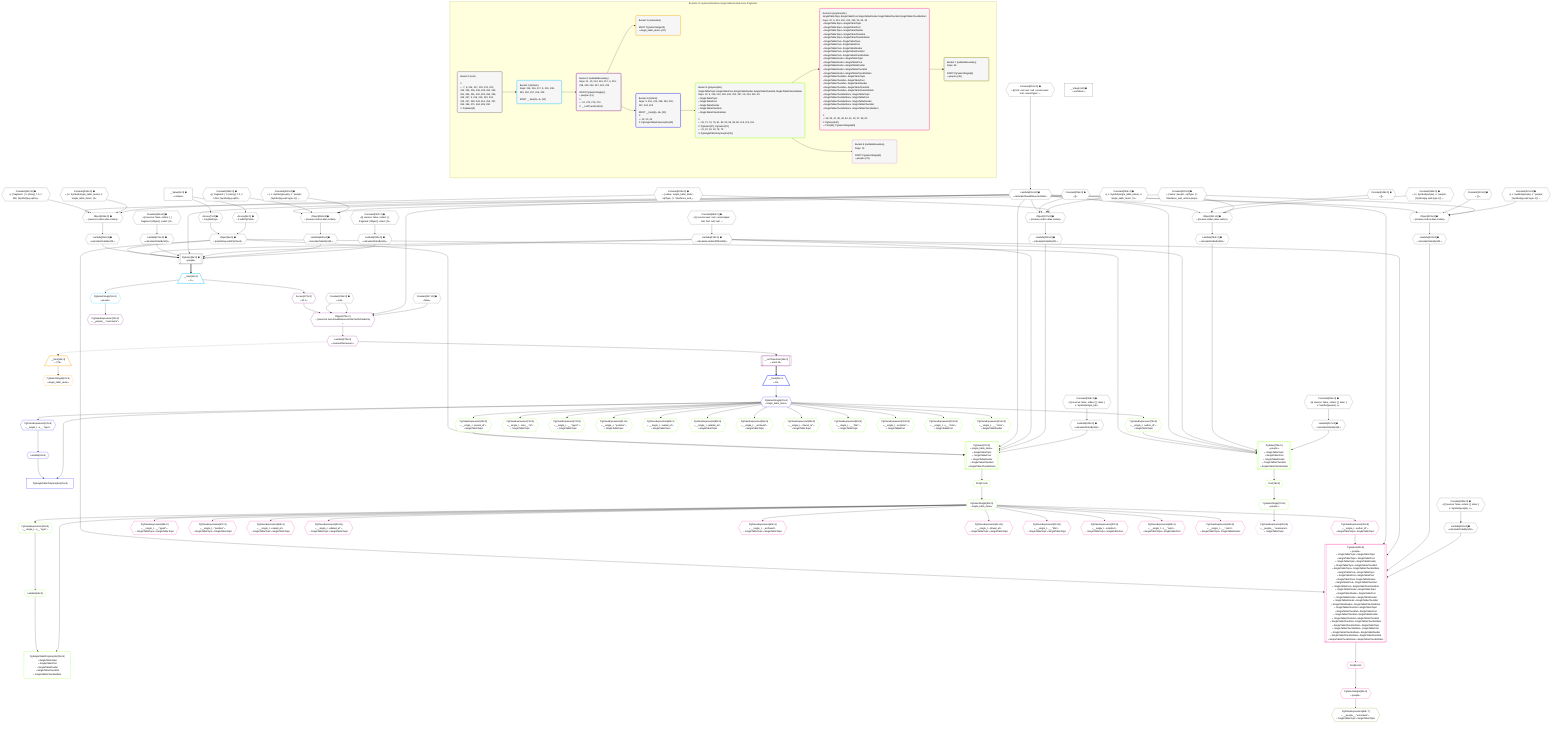 %%{init: {'themeVariables': { 'fontSize': '12px'}}}%%
graph TD
    classDef path fill:#eee,stroke:#000,color:#000
    classDef plan fill:#fff,stroke-width:1px,color:#000
    classDef itemplan fill:#fff,stroke-width:2px,color:#000
    classDef unbatchedplan fill:#dff,stroke-width:1px,color:#000
    classDef sideeffectplan fill:#fcc,stroke-width:2px,color:#000
    classDef bucket fill:#f6f6f6,color:#000,stroke-width:2px,text-align:left


    %% plan dependencies
    PgSelect6[["PgSelect[6∈0] ➊<br />ᐸpeopleᐳ"]]:::plan
    Object9{{"Object[9∈0] ➊<br />ᐸ{pgSettings,withPgClient}ᐳ"}}:::plan
    Lambda219{{"Lambda[219∈0] ➊<br />ᐸcalculateLimitAndOffsetSQLᐳ"}}:::plan
    Lambda266{{"Lambda[266∈0] ➊<br />ᐸcalculateOrderBySQLᐳ"}}:::plan
    Lambda271{{"Lambda[271∈0] ➊<br />ᐸcalculateOrderBySQLᐳ"}}:::plan
    Lambda216{{"Lambda[216∈0] ➊<br />ᐸcalculateShouldReverseOrderᐳ"}}:::plan
    Lambda285{{"Lambda[285∈0] ➊<br />ᐸcalculateOrderBySQLᐳ"}}:::plan
    Lambda290{{"Lambda[290∈0] ➊<br />ᐸcalculateOrderBySQLᐳ"}}:::plan
    Object9 & Lambda219 & Lambda266 & Lambda271 & Lambda216 & Lambda219 & Lambda285 & Lambda290 --> PgSelect6
    Object223{{"Object[223∈0] ➊<br />ᐸ{reverse,orders,alias,codec}ᐳ"}}:::plan
    Constant220{{"Constant[220∈0] ➊<br />ᐸ[]ᐳ"}}:::plan
    Constant221{{"Constant[221∈0] ➊<br />ᐸ{ s: Symbol(people), n: 'people', [Symbol(pg-sql2-type-1)]: ᐳ"}}:::plan
    Constant222{{"Constant[222∈0] ➊<br />ᐸ{ name: 'people', sqlType: { t: 'interfaces_and_unions.peoplᐳ"}}:::plan
    Lambda216 & Constant220 & Constant221 & Constant222 --> Object223
    Object237{{"Object[237∈0] ➊<br />ᐸ{reverse,orders,alias,codec}ᐳ"}}:::plan
    Constant234{{"Constant[234∈0] ➊<br />ᐸ[]ᐳ"}}:::plan
    Constant235{{"Constant[235∈0] ➊<br />ᐸ{ s: Symbol(single_table_items), n: 'single_table_items', [Sᐳ"}}:::plan
    Constant236{{"Constant[236∈0] ➊<br />ᐸ{ name: 'single_table_items', sqlType: { t: 'interfaces_and_ᐳ"}}:::plan
    Lambda216 & Constant234 & Constant235 & Constant236 --> Object237
    Object251{{"Object[251∈0] ➊<br />ᐸ{reverse,orders,alias,codec}ᐳ"}}:::plan
    Constant248{{"Constant[248∈0] ➊<br />ᐸ[]ᐳ"}}:::plan
    Constant249{{"Constant[249∈0] ➊<br />ᐸ{ s: Symbol(people), n: 'people', [Symbol(pg-sql2-type-1)]: ᐳ"}}:::plan
    Lambda216 & Constant248 & Constant249 & Constant222 --> Object251
    Object265{{"Object[265∈0] ➊<br />ᐸ{reverse,orders,alias,codec}ᐳ"}}:::plan
    Constant262{{"Constant[262∈0] ➊<br />ᐸ[ { fragment: { n: [Array], f: 0, c: 266, [Symbol(pg-sql2-tyᐳ"}}:::plan
    Constant263{{"Constant[263∈0] ➊<br />ᐸ{ s: Symbol(single_table_items), n: 'single_table_items', [Sᐳ"}}:::plan
    Lambda216 & Constant262 & Constant263 & Constant236 --> Object265
    Object284{{"Object[284∈0] ➊<br />ᐸ{reverse,orders,alias,codec}ᐳ"}}:::plan
    Constant281{{"Constant[281∈0] ➊<br />ᐸ[ { fragment: { n: [Array], f: 0, c: 1024, [Symbol(pg-sql2-tᐳ"}}:::plan
    Constant282{{"Constant[282∈0] ➊<br />ᐸ{ s: Symbol(people), n: 'people', [Symbol(pg-sql2-type-1)]: ᐳ"}}:::plan
    Lambda216 & Constant281 & Constant282 & Constant222 --> Object284
    Access7{{"Access[7∈0] ➊<br />ᐸ2.pgSettingsᐳ"}}:::plan
    Access8{{"Access[8∈0] ➊<br />ᐸ2.withPgClientᐳ"}}:::plan
    Access7 & Access8 --> Object9
    __Value2["__Value[2∈0] ➊<br />ᐸcontextᐳ"]:::plan
    __Value2 --> Access7
    __Value2 --> Access8
    Constant291{{"Constant[291∈0] ➊<br />ᐸ§{ first: null, last: null, cursorLower: null, cursorUpper: ᐳ"}}:::plan
    Constant291 --> Lambda216
    Constant292{{"Constant[292∈0] ➊<br />ᐸ§{ cursorLower: null, cursorUpper: null, first: null, last: ᐳ"}}:::plan
    Constant292 --> Lambda219
    Lambda224{{"Lambda[224∈0] ➊<br />ᐸcalculateOrderBySQLᐳ"}}:::plan
    Object223 --> Lambda224
    Lambda229{{"Lambda[229∈0] ➊<br />ᐸcalculateOrderBySQLᐳ"}}:::plan
    Constant293{{"Constant[293∈0] ➊<br />ᐸ§{ reverse: false, orders: [], alias: { s: Symbol(people), nᐳ"}}:::plan
    Constant293 --> Lambda229
    Lambda238{{"Lambda[238∈0] ➊<br />ᐸcalculateOrderBySQLᐳ"}}:::plan
    Object237 --> Lambda238
    Lambda243{{"Lambda[243∈0] ➊<br />ᐸcalculateOrderBySQLᐳ"}}:::plan
    Constant294{{"Constant[294∈0] ➊<br />ᐸ§{ reverse: false, orders: [], alias: { s: Symbol(single_tabᐳ"}}:::plan
    Constant294 --> Lambda243
    Lambda252{{"Lambda[252∈0] ➊<br />ᐸcalculateOrderBySQLᐳ"}}:::plan
    Object251 --> Lambda252
    Lambda257{{"Lambda[257∈0] ➊<br />ᐸcalculateOrderBySQLᐳ"}}:::plan
    Constant295{{"Constant[295∈0] ➊<br />ᐸ§{ reverse: false, orders: [], alias: { s: Symbol(people), nᐳ"}}:::plan
    Constant295 --> Lambda257
    Object265 --> Lambda266
    Constant296{{"Constant[296∈0] ➊<br />ᐸ§{ reverse: false, orders: [ { fragment: [Object], codec: [Oᐳ"}}:::plan
    Constant296 --> Lambda271
    Object284 --> Lambda285
    Constant297{{"Constant[297∈0] ➊<br />ᐸ§{ reverse: false, orders: [ { fragment: [Object], codec: [Oᐳ"}}:::plan
    Constant297 --> Lambda290
    __Value4["__Value[4∈0] ➊<br />ᐸrootValueᐳ"]:::plan
    Constant214{{"Constant[214∈0] ➊<br />ᐸnullᐳ"}}:::plan
    Constant217{{"Constant[217∈0] ➊<br />ᐸfalseᐳ"}}:::plan
    __Item10[/"__Item[10∈1]<br />ᐸ6ᐳ"\]:::itemplan
    PgSelect6 ==> __Item10
    PgSelectSingle11{{"PgSelectSingle[11∈1]<br />ᐸpeopleᐳ"}}:::plan
    __Item10 --> PgSelectSingle11
    Object275{{"Object[275∈2]<br />ᐸ{rows,first,last,shouldReverseOrder,fetchOneExtra}ᐳ"}}:::plan
    Access273{{"Access[273∈2]<br />ᐸ10.1ᐳ"}}:::plan
    Access273 & Constant214 & Constant214 & Lambda216 & Constant217 --> Object275
    PgClassExpression12{{"PgClassExpression[12∈2]<br />ᐸ__people__.”username”ᐳ"}}:::plan
    PgSelectSingle11 --> PgClassExpression12
    __ListTransform18[["__ListTransform[18∈2]<br />ᐸeach:14ᐳ"]]:::plan
    Lambda276{{"Lambda[276∈2]<br />ᐸreverseIfNecessaryᐳ"}}:::plan
    Lambda276 --> __ListTransform18
    __Item10 --> Access273
    Object275 --> Lambda276
    __Item19[/"__Item[19∈3]<br />ᐸ276ᐳ"\]:::itemplan
    Lambda276 -.-> __Item19
    PgSelectSingle20{{"PgSelectSingle[20∈3]<br />ᐸsingle_table_itemsᐳ"}}:::plan
    __Item19 --> PgSelectSingle20
    PgSingleTablePolymorphic25["PgSingleTablePolymorphic[25∈4]"]:::plan
    Lambda24{{"Lambda[24∈4]"}}:::plan
    PgSelectSingle22{{"PgSelectSingle[22∈4]<br />ᐸsingle_table_itemsᐳ"}}:::plan
    Lambda24 & PgSelectSingle22 --> PgSingleTablePolymorphic25
    __Item21[/"__Item[21∈4]<br />ᐸ18ᐳ"\]:::itemplan
    __ListTransform18 ==> __Item21
    __Item21 --> PgSelectSingle22
    PgClassExpression23{{"PgClassExpression[23∈4]<br />ᐸ__single_t...s__.”type”ᐳ"}}:::plan
    PgSelectSingle22 --> PgClassExpression23
    PgClassExpression23 --> Lambda24
    PgSelect27[["PgSelect[27∈5]<br />ᐸsingle_table_itemsᐳ<br />ᐳSingleTableTopic<br />ᐳSingleTablePost<br />ᐳSingleTableDivider<br />ᐳSingleTableChecklist<br />ᐳSingleTableChecklistItem"]]:::plan
    PgClassExpression26{{"PgClassExpression[26∈5]<br />ᐸ__single_t...parent_id”ᐳ<br />ᐳSingleTableTopic"}}:::plan
    Object9 & PgClassExpression26 & Lambda216 & Lambda219 & Lambda238 & Lambda243 --> PgSelect27
    PgSelect76[["PgSelect[76∈5]<br />ᐸpeopleᐳ<br />ᐳSingleTableTopic<br />ᐳSingleTablePost<br />ᐳSingleTableDivider<br />ᐳSingleTableChecklist<br />ᐳSingleTableChecklistItem"]]:::plan
    PgClassExpression75{{"PgClassExpression[75∈5]<br />ᐸ__single_t...author_id”ᐳ<br />ᐳSingleTableTopic"}}:::plan
    Object9 & PgClassExpression75 & Lambda216 & Lambda219 & Lambda252 & Lambda257 --> PgSelect76
    PgSingleTablePolymorphic35["PgSingleTablePolymorphic[35∈5]<br />ᐳSingleTableTopic<br />ᐳSingleTablePost<br />ᐳSingleTableDivider<br />ᐳSingleTableChecklist<br />ᐳSingleTableChecklistItem"]:::plan
    Lambda34{{"Lambda[34∈5]"}}:::plan
    PgSelectSingle32{{"PgSelectSingle[32∈5]<br />ᐸsingle_table_itemsᐳ"}}:::plan
    Lambda34 & PgSelectSingle32 --> PgSingleTablePolymorphic35
    PgSelectSingle22 --> PgClassExpression26
    First31{{"First[31∈5]"}}:::plan
    PgSelect27 --> First31
    First31 --> PgSelectSingle32
    PgClassExpression33{{"PgClassExpression[33∈5]<br />ᐸ__single_t...s__.”type”ᐳ"}}:::plan
    PgSelectSingle32 --> PgClassExpression33
    PgClassExpression33 --> Lambda34
    PgClassExpression72{{"PgClassExpression[72∈5]<br />ᐸ__single_t...ems__.”id”ᐳ<br />ᐳSingleTableTopic"}}:::plan
    PgSelectSingle22 --> PgClassExpression72
    PgClassExpression74{{"PgClassExpression[74∈5]<br />ᐸ__single_t...__.”type2”ᐳ<br />ᐳSingleTableTopic"}}:::plan
    PgSelectSingle22 --> PgClassExpression74
    PgSelectSingle22 --> PgClassExpression75
    First78{{"First[78∈5]"}}:::plan
    PgSelect76 --> First78
    PgSelectSingle79{{"PgSelectSingle[79∈5]<br />ᐸpeopleᐳ"}}:::plan
    First78 --> PgSelectSingle79
    PgClassExpression81{{"PgClassExpression[81∈5]<br />ᐸ__single_t...”position”ᐳ<br />ᐳSingleTableTopic"}}:::plan
    PgSelectSingle22 --> PgClassExpression81
    PgClassExpression82{{"PgClassExpression[82∈5]<br />ᐸ__single_t...reated_at”ᐳ<br />ᐳSingleTableTopic"}}:::plan
    PgSelectSingle22 --> PgClassExpression82
    PgClassExpression83{{"PgClassExpression[83∈5]<br />ᐸ__single_t...pdated_at”ᐳ<br />ᐳSingleTableTopic"}}:::plan
    PgSelectSingle22 --> PgClassExpression83
    PgClassExpression84{{"PgClassExpression[84∈5]<br />ᐸ__single_t..._archived”ᐳ<br />ᐳSingleTableTopic"}}:::plan
    PgSelectSingle22 --> PgClassExpression84
    PgClassExpression85{{"PgClassExpression[85∈5]<br />ᐸ__single_t...chived_at”ᐳ<br />ᐳSingleTableTopic"}}:::plan
    PgSelectSingle22 --> PgClassExpression85
    PgClassExpression86{{"PgClassExpression[86∈5]<br />ᐸ__single_t...__.”title”ᐳ<br />ᐳSingleTableTopic"}}:::plan
    PgSelectSingle22 --> PgClassExpression86
    PgClassExpression118{{"PgClassExpression[118∈5]<br />ᐸ__single_t...scription”ᐳ<br />ᐳSingleTablePost"}}:::plan
    PgSelectSingle22 --> PgClassExpression118
    PgClassExpression119{{"PgClassExpression[119∈5]<br />ᐸ__single_t...s__.”note”ᐳ<br />ᐳSingleTablePost"}}:::plan
    PgSelectSingle22 --> PgClassExpression119
    PgClassExpression151{{"PgClassExpression[151∈5]<br />ᐸ__single_t...__.”color”ᐳ<br />ᐳSingleTableDivider"}}:::plan
    PgSelectSingle22 --> PgClassExpression151
    PgSelect40[["PgSelect[40∈6]<br />ᐸpeopleᐳ<br />ᐳSingleTableTopicᐳSingleTableTopic<br />ᐳSingleTableTopicᐳSingleTablePost<br />ᐳSingleTableTopicᐳSingleTableDivider<br />ᐳSingleTableTopicᐳSingleTableChecklist<br />ᐳSingleTableTopicᐳSingleTableChecklistItem<br />ᐳSingleTablePostᐳSingleTableTopic<br />ᐳSingleTablePostᐳSingleTablePost<br />ᐳSingleTablePostᐳSingleTableDivider<br />ᐳSingleTablePostᐳSingleTableChecklist<br />ᐳSingleTablePostᐳSingleTableChecklistItem<br />ᐳSingleTableDividerᐳSingleTableTopic<br />ᐳSingleTableDividerᐳSingleTablePost<br />ᐳSingleTableDividerᐳSingleTableDivider<br />ᐳSingleTableDividerᐳSingleTableChecklist<br />ᐳSingleTableDividerᐳSingleTableChecklistItem<br />ᐳSingleTableChecklistᐳSingleTableTopic<br />ᐳSingleTableChecklistᐳSingleTablePost<br />ᐳSingleTableChecklistᐳSingleTableDivider<br />ᐳSingleTableChecklistᐳSingleTableChecklist<br />ᐳSingleTableChecklistᐳSingleTableChecklistItem<br />ᐳSingleTableChecklistItemᐳSingleTableTopic<br />ᐳSingleTableChecklistItemᐳSingleTablePost<br />ᐳSingleTableChecklistItemᐳSingleTableDivider<br />ᐳSingleTableChecklistItemᐳSingleTableChecklist<br />ᐳSingleTableChecklistItemᐳSingleTableChecklistItem"]]:::plan
    PgClassExpression39{{"PgClassExpression[39∈6]<br />ᐸ__single_t...author_id”ᐳ<br />ᐳSingleTableTopicᐳSingleTableTopic"}}:::plan
    Object9 & PgClassExpression39 & Lambda216 & Lambda219 & Lambda224 & Lambda229 --> PgSelect40
    PgClassExpression38{{"PgClassExpression[38∈6]<br />ᐸ__single_t...__.”type2”ᐳ<br />ᐳSingleTableTopicᐳSingleTableTopic"}}:::plan
    PgSelectSingle32 --> PgClassExpression38
    PgSelectSingle32 --> PgClassExpression39
    First44{{"First[44∈6]"}}:::plan
    PgSelect40 --> First44
    PgSelectSingle45{{"PgSelectSingle[45∈6]<br />ᐸpeopleᐳ"}}:::plan
    First44 --> PgSelectSingle45
    PgClassExpression47{{"PgClassExpression[47∈6]<br />ᐸ__single_t...”position”ᐳ<br />ᐳSingleTableTopicᐳSingleTableTopic"}}:::plan
    PgSelectSingle32 --> PgClassExpression47
    PgClassExpression48{{"PgClassExpression[48∈6]<br />ᐸ__single_t...reated_at”ᐳ<br />ᐳSingleTableTopicᐳSingleTableTopic"}}:::plan
    PgSelectSingle32 --> PgClassExpression48
    PgClassExpression49{{"PgClassExpression[49∈6]<br />ᐸ__single_t...pdated_at”ᐳ<br />ᐳSingleTableTopicᐳSingleTableTopic"}}:::plan
    PgSelectSingle32 --> PgClassExpression49
    PgClassExpression50{{"PgClassExpression[50∈6]<br />ᐸ__single_t..._archived”ᐳ<br />ᐳSingleTableTopicᐳSingleTableTopic"}}:::plan
    PgSelectSingle32 --> PgClassExpression50
    PgClassExpression51{{"PgClassExpression[51∈6]<br />ᐸ__single_t...chived_at”ᐳ<br />ᐳSingleTableTopicᐳSingleTableTopic"}}:::plan
    PgSelectSingle32 --> PgClassExpression51
    PgClassExpression52{{"PgClassExpression[52∈6]<br />ᐸ__single_t...__.”title”ᐳ<br />ᐳSingleTableTopicᐳSingleTableTopic"}}:::plan
    PgSelectSingle32 --> PgClassExpression52
    PgClassExpression57{{"PgClassExpression[57∈6]<br />ᐸ__single_t...scription”ᐳ<br />ᐳSingleTableTopicᐳSingleTablePost"}}:::plan
    PgSelectSingle32 --> PgClassExpression57
    PgClassExpression58{{"PgClassExpression[58∈6]<br />ᐸ__single_t...s__.”note”ᐳ<br />ᐳSingleTableTopicᐳSingleTablePost"}}:::plan
    PgSelectSingle32 --> PgClassExpression58
    PgClassExpression63{{"PgClassExpression[63∈6]<br />ᐸ__single_t...__.”color”ᐳ<br />ᐳSingleTableTopicᐳSingleTableDivider"}}:::plan
    PgSelectSingle32 --> PgClassExpression63
    PgClassExpression46{{"PgClassExpression[46∈7]<br />ᐸ__people__.”username”ᐳ<br />ᐳSingleTableTopicᐳSingleTableTopic"}}:::plan
    PgSelectSingle45 --> PgClassExpression46
    PgClassExpression80{{"PgClassExpression[80∈8]<br />ᐸ__people__.”username”ᐳ<br />ᐳSingleTableTopic"}}:::plan
    PgSelectSingle79 --> PgClassExpression80

    %% define steps

    subgraph "Buckets for queries/interfaces-single-table/nested-more-fragments"
    Bucket0("Bucket 0 (root)<br /><br />1: <br />ᐳ: 7, 8, 214, 217, 220, 221, 222, 234, 235, 236, 248, 249, 262, 263, 281, 282, 291, 292, 293, 294, 295, 296, 297, 9, 216, 219, 223, 224, 229, 237, 238, 243, 251, 252, 257, 265, 266, 271, 284, 285, 290<br />2: PgSelect[6]"):::bucket
    classDef bucket0 stroke:#696969
    class Bucket0,__Value2,__Value4,PgSelect6,Access7,Access8,Object9,Constant214,Lambda216,Constant217,Lambda219,Constant220,Constant221,Constant222,Object223,Lambda224,Lambda229,Constant234,Constant235,Constant236,Object237,Lambda238,Lambda243,Constant248,Constant249,Object251,Lambda252,Lambda257,Constant262,Constant263,Object265,Lambda266,Lambda271,Constant281,Constant282,Object284,Lambda285,Lambda290,Constant291,Constant292,Constant293,Constant294,Constant295,Constant296,Constant297 bucket0
    Bucket1("Bucket 1 (listItem)<br />Deps: 214, 216, 217, 9, 219, 238, 243, 252, 257, 224, 229<br /><br />ROOT __Item{1}ᐸ6ᐳ[10]"):::bucket
    classDef bucket1 stroke:#00bfff
    class Bucket1,__Item10,PgSelectSingle11 bucket1
    Bucket2("Bucket 2 (nullableBoundary)<br />Deps: 11, 10, 214, 216, 217, 9, 219, 238, 243, 252, 257, 224, 229<br /><br />ROOT PgSelectSingle{1}ᐸpeopleᐳ[11]<br />1: <br />ᐳ: 12, 273, 275, 276<br />2: __ListTransform[18]"):::bucket
    classDef bucket2 stroke:#7f007f
    class Bucket2,PgClassExpression12,__ListTransform18,Access273,Object275,Lambda276 bucket2
    Bucket3("Bucket 3 (subroutine)<br /><br />ROOT PgSelectSingle{3}ᐸsingle_table_itemsᐳ[20]"):::bucket
    classDef bucket3 stroke:#ffa500
    class Bucket3,__Item19,PgSelectSingle20 bucket3
    Bucket4("Bucket 4 (listItem)<br />Deps: 9, 216, 219, 238, 243, 252, 257, 224, 229<br /><br />ROOT __Item{4}ᐸ18ᐳ[21]<br />1: <br />ᐳ: 22, 23, 24<br />2: PgSingleTablePolymorphic[25]"):::bucket
    classDef bucket4 stroke:#0000ff
    class Bucket4,__Item21,PgSelectSingle22,PgClassExpression23,Lambda24,PgSingleTablePolymorphic25 bucket4
    Bucket5("Bucket 5 (polymorphic)<br />SingleTableTopic,SingleTablePost,SingleTableDivider,SingleTableChecklist,SingleTableChecklistItem<br />Deps: 22, 9, 216, 219, 238, 243, 252, 257, 25, 224, 229, 23<br />ᐳSingleTableTopic<br />ᐳSingleTablePost<br />ᐳSingleTableDivider<br />ᐳSingleTableChecklist<br />ᐳSingleTableChecklistItem<br /><br />1: <br />ᐳ: 26, 72, 74, 75, 81, 82, 83, 84, 85, 86, 118, 119, 151<br />2: PgSelect[27], PgSelect[76]<br />ᐳ: 31, 32, 33, 34, 78, 79<br />3: PgSingleTablePolymorphic[35]"):::bucket
    classDef bucket5 stroke:#7fff00
    class Bucket5,PgClassExpression26,PgSelect27,First31,PgSelectSingle32,PgClassExpression33,Lambda34,PgSingleTablePolymorphic35,PgClassExpression72,PgClassExpression74,PgClassExpression75,PgSelect76,First78,PgSelectSingle79,PgClassExpression81,PgClassExpression82,PgClassExpression83,PgClassExpression84,PgClassExpression85,PgClassExpression86,PgClassExpression118,PgClassExpression119,PgClassExpression151 bucket5
    Bucket6("Bucket 6 (polymorphic)<br />SingleTableTopic,SingleTablePost,SingleTableDivider,SingleTableChecklist,SingleTableChecklistItem<br />Deps: 32, 9, 216, 219, 224, 229, 35, 26, 33<br />ᐳSingleTableTopicᐳSingleTableTopic<br />ᐳSingleTableTopicᐳSingleTablePost<br />ᐳSingleTableTopicᐳSingleTableDivider<br />ᐳSingleTableTopicᐳSingleTableChecklist<br />ᐳSingleTableTopicᐳSingleTableChecklistItem<br />ᐳSingleTablePostᐳSingleTableTopic<br />ᐳSingleTablePostᐳSingleTablePost<br />ᐳSingleTablePostᐳSingleTableDivider<br />ᐳSingleTablePostᐳSingleTableChecklist<br />ᐳSingleTablePostᐳSingleTableChecklistItem<br />ᐳSingleTableDividerᐳSingleTableTopic<br />ᐳSingleTableDividerᐳSingleTablePost<br />ᐳSingleTableDividerᐳSingleTableDivider<br />ᐳSingleTableDividerᐳSingleTableChecklist<br />ᐳSingleTableDividerᐳSingleTableChecklistItem<br />ᐳSingleTableChecklistᐳSingleTableTopic<br />ᐳSingleTableChecklistᐳSingleTablePost<br />ᐳSingleTableChecklistᐳSingleTableDivider<br />ᐳSingleTableChecklistᐳSingleTableChecklist<br />ᐳSingleTableChecklistᐳSingleTableChecklistItem<br />ᐳSingleTableChecklistItemᐳSingleTableTopic<br />ᐳSingleTableChecklistItemᐳSingleTablePost<br />ᐳSingleTableChecklistItemᐳSingleTableDivider<br />ᐳSingleTableChecklistItemᐳSingleTableChecklist<br />ᐳSingleTableChecklistItemᐳSingleTableChecklistItem<br /><br />1: <br />ᐳ: 38, 39, 47, 48, 49, 50, 51, 52, 57, 58, 63<br />2: PgSelect[40]<br />ᐳ: First[44], PgSelectSingle[45]"):::bucket
    classDef bucket6 stroke:#ff1493
    class Bucket6,PgClassExpression38,PgClassExpression39,PgSelect40,First44,PgSelectSingle45,PgClassExpression47,PgClassExpression48,PgClassExpression49,PgClassExpression50,PgClassExpression51,PgClassExpression52,PgClassExpression57,PgClassExpression58,PgClassExpression63 bucket6
    Bucket7("Bucket 7 (nullableBoundary)<br />Deps: 45<br /><br />ROOT PgSelectSingle{6}ᐸpeopleᐳ[45]"):::bucket
    classDef bucket7 stroke:#808000
    class Bucket7,PgClassExpression46 bucket7
    Bucket8("Bucket 8 (nullableBoundary)<br />Deps: 79<br /><br />ROOT PgSelectSingle{5}ᐸpeopleᐳ[79]"):::bucket
    classDef bucket8 stroke:#dda0dd
    class Bucket8,PgClassExpression80 bucket8
    Bucket0 --> Bucket1
    Bucket1 --> Bucket2
    Bucket2 --> Bucket3 & Bucket4
    Bucket4 --> Bucket5
    Bucket5 --> Bucket6 & Bucket8
    Bucket6 --> Bucket7
    end